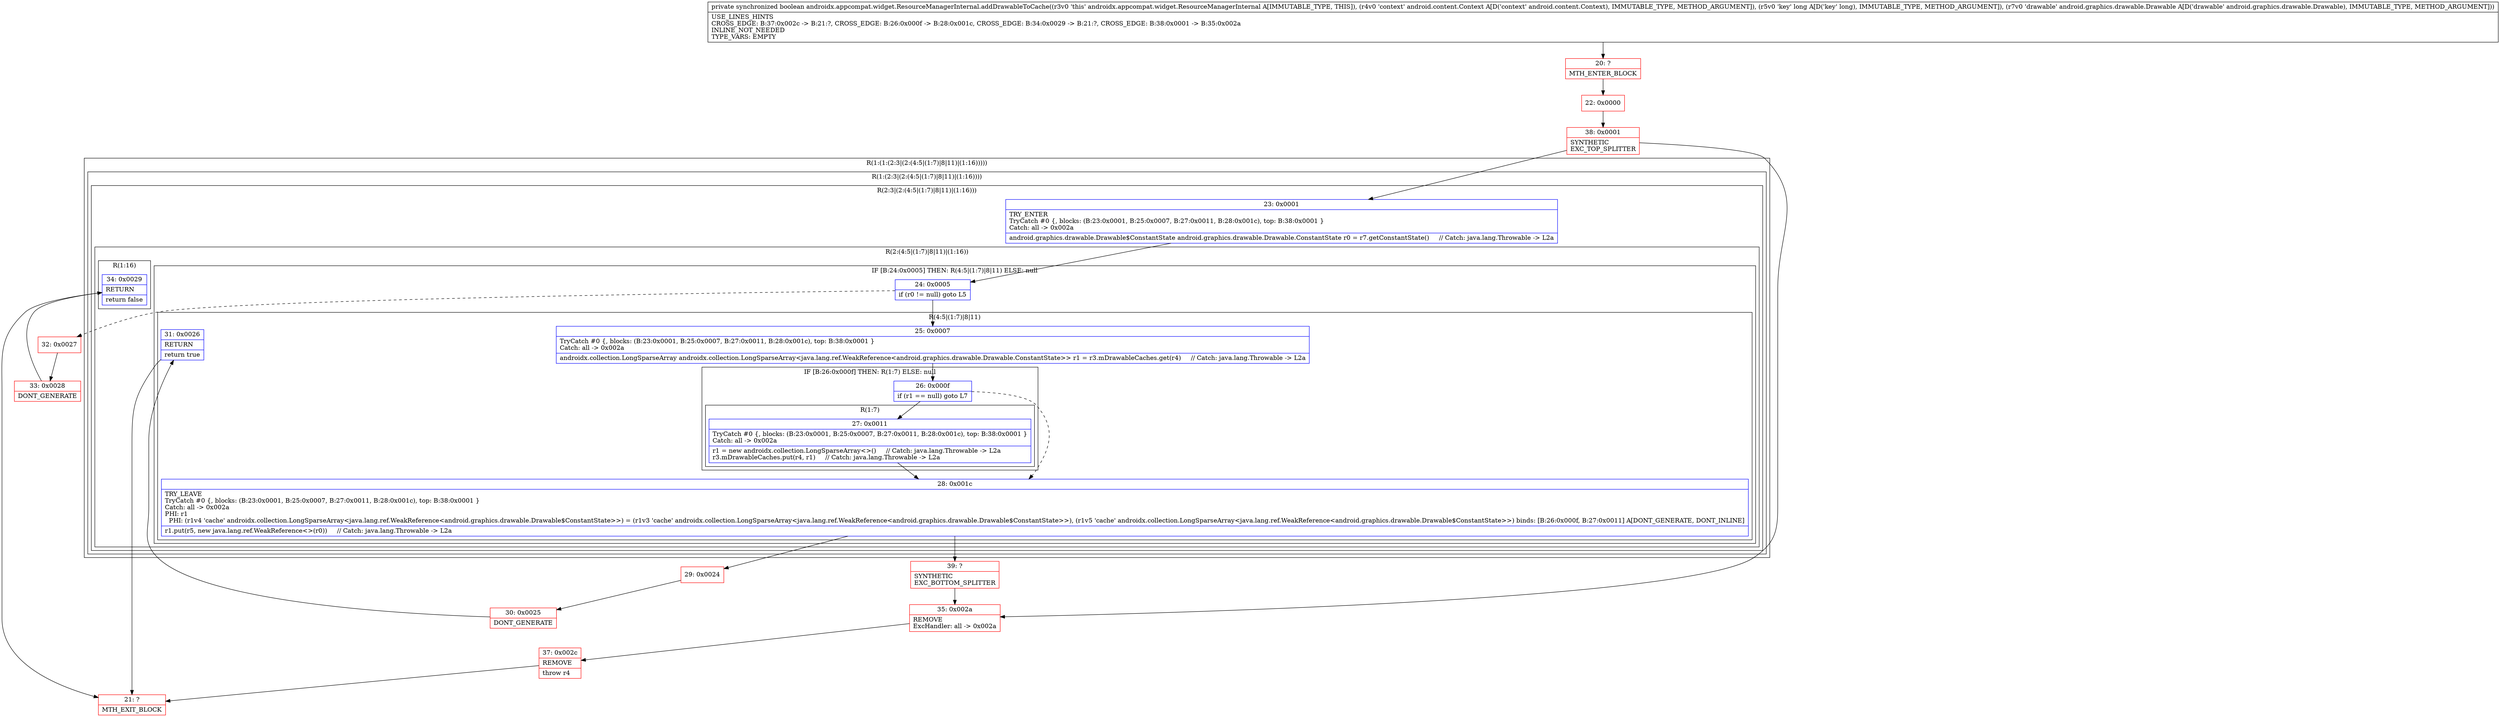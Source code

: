 digraph "CFG forandroidx.appcompat.widget.ResourceManagerInternal.addDrawableToCache(Landroid\/content\/Context;JLandroid\/graphics\/drawable\/Drawable;)Z" {
subgraph cluster_Region_28457312 {
label = "R(1:(1:(2:3|(2:(4:5|(1:7)|8|11)|(1:16)))))";
node [shape=record,color=blue];
subgraph cluster_Region_1097966290 {
label = "R(1:(2:3|(2:(4:5|(1:7)|8|11)|(1:16))))";
node [shape=record,color=blue];
subgraph cluster_Region_208550280 {
label = "R(2:3|(2:(4:5|(1:7)|8|11)|(1:16)))";
node [shape=record,color=blue];
Node_23 [shape=record,label="{23\:\ 0x0001|TRY_ENTER\lTryCatch #0 \{, blocks: (B:23:0x0001, B:25:0x0007, B:27:0x0011, B:28:0x001c), top: B:38:0x0001 \}\lCatch: all \-\> 0x002a\l|android.graphics.drawable.Drawable$ConstantState android.graphics.drawable.Drawable.ConstantState r0 = r7.getConstantState()     \/\/ Catch: java.lang.Throwable \-\> L2a\l}"];
subgraph cluster_Region_2122851813 {
label = "R(2:(4:5|(1:7)|8|11)|(1:16))";
node [shape=record,color=blue];
subgraph cluster_IfRegion_1591691482 {
label = "IF [B:24:0x0005] THEN: R(4:5|(1:7)|8|11) ELSE: null";
node [shape=record,color=blue];
Node_24 [shape=record,label="{24\:\ 0x0005|if (r0 != null) goto L5\l}"];
subgraph cluster_Region_2096404479 {
label = "R(4:5|(1:7)|8|11)";
node [shape=record,color=blue];
Node_25 [shape=record,label="{25\:\ 0x0007|TryCatch #0 \{, blocks: (B:23:0x0001, B:25:0x0007, B:27:0x0011, B:28:0x001c), top: B:38:0x0001 \}\lCatch: all \-\> 0x002a\l|androidx.collection.LongSparseArray androidx.collection.LongSparseArray\<java.lang.ref.WeakReference\<android.graphics.drawable.Drawable.ConstantState\>\> r1 = r3.mDrawableCaches.get(r4)     \/\/ Catch: java.lang.Throwable \-\> L2a\l}"];
subgraph cluster_IfRegion_504650909 {
label = "IF [B:26:0x000f] THEN: R(1:7) ELSE: null";
node [shape=record,color=blue];
Node_26 [shape=record,label="{26\:\ 0x000f|if (r1 == null) goto L7\l}"];
subgraph cluster_Region_1665899269 {
label = "R(1:7)";
node [shape=record,color=blue];
Node_27 [shape=record,label="{27\:\ 0x0011|TryCatch #0 \{, blocks: (B:23:0x0001, B:25:0x0007, B:27:0x0011, B:28:0x001c), top: B:38:0x0001 \}\lCatch: all \-\> 0x002a\l|r1 = new androidx.collection.LongSparseArray\<\>()     \/\/ Catch: java.lang.Throwable \-\> L2a\lr3.mDrawableCaches.put(r4, r1)     \/\/ Catch: java.lang.Throwable \-\> L2a\l}"];
}
}
Node_28 [shape=record,label="{28\:\ 0x001c|TRY_LEAVE\lTryCatch #0 \{, blocks: (B:23:0x0001, B:25:0x0007, B:27:0x0011, B:28:0x001c), top: B:38:0x0001 \}\lCatch: all \-\> 0x002a\lPHI: r1 \l  PHI: (r1v4 'cache' androidx.collection.LongSparseArray\<java.lang.ref.WeakReference\<android.graphics.drawable.Drawable$ConstantState\>\>) = (r1v3 'cache' androidx.collection.LongSparseArray\<java.lang.ref.WeakReference\<android.graphics.drawable.Drawable$ConstantState\>\>), (r1v5 'cache' androidx.collection.LongSparseArray\<java.lang.ref.WeakReference\<android.graphics.drawable.Drawable$ConstantState\>\>) binds: [B:26:0x000f, B:27:0x0011] A[DONT_GENERATE, DONT_INLINE]\l|r1.put(r5, new java.lang.ref.WeakReference\<\>(r0))     \/\/ Catch: java.lang.Throwable \-\> L2a\l}"];
Node_31 [shape=record,label="{31\:\ 0x0026|RETURN\l|return true\l}"];
}
}
subgraph cluster_Region_860876646 {
label = "R(1:16)";
node [shape=record,color=blue];
Node_34 [shape=record,label="{34\:\ 0x0029|RETURN\l|return false\l}"];
}
}
}
}
}
Node_20 [shape=record,color=red,label="{20\:\ ?|MTH_ENTER_BLOCK\l}"];
Node_22 [shape=record,color=red,label="{22\:\ 0x0000}"];
Node_38 [shape=record,color=red,label="{38\:\ 0x0001|SYNTHETIC\lEXC_TOP_SPLITTER\l}"];
Node_29 [shape=record,color=red,label="{29\:\ 0x0024}"];
Node_30 [shape=record,color=red,label="{30\:\ 0x0025|DONT_GENERATE\l}"];
Node_21 [shape=record,color=red,label="{21\:\ ?|MTH_EXIT_BLOCK\l}"];
Node_39 [shape=record,color=red,label="{39\:\ ?|SYNTHETIC\lEXC_BOTTOM_SPLITTER\l}"];
Node_32 [shape=record,color=red,label="{32\:\ 0x0027}"];
Node_33 [shape=record,color=red,label="{33\:\ 0x0028|DONT_GENERATE\l}"];
Node_35 [shape=record,color=red,label="{35\:\ 0x002a|REMOVE\lExcHandler: all \-\> 0x002a\l}"];
Node_37 [shape=record,color=red,label="{37\:\ 0x002c|REMOVE\l|throw r4\l}"];
MethodNode[shape=record,label="{private synchronized boolean androidx.appcompat.widget.ResourceManagerInternal.addDrawableToCache((r3v0 'this' androidx.appcompat.widget.ResourceManagerInternal A[IMMUTABLE_TYPE, THIS]), (r4v0 'context' android.content.Context A[D('context' android.content.Context), IMMUTABLE_TYPE, METHOD_ARGUMENT]), (r5v0 'key' long A[D('key' long), IMMUTABLE_TYPE, METHOD_ARGUMENT]), (r7v0 'drawable' android.graphics.drawable.Drawable A[D('drawable' android.graphics.drawable.Drawable), IMMUTABLE_TYPE, METHOD_ARGUMENT]))  | USE_LINES_HINTS\lCROSS_EDGE: B:37:0x002c \-\> B:21:?, CROSS_EDGE: B:26:0x000f \-\> B:28:0x001c, CROSS_EDGE: B:34:0x0029 \-\> B:21:?, CROSS_EDGE: B:38:0x0001 \-\> B:35:0x002a\lINLINE_NOT_NEEDED\lTYPE_VARS: EMPTY\l}"];
MethodNode -> Node_20;Node_23 -> Node_24;
Node_24 -> Node_25;
Node_24 -> Node_32[style=dashed];
Node_25 -> Node_26;
Node_26 -> Node_27;
Node_26 -> Node_28[style=dashed];
Node_27 -> Node_28;
Node_28 -> Node_29;
Node_28 -> Node_39;
Node_31 -> Node_21;
Node_34 -> Node_21;
Node_20 -> Node_22;
Node_22 -> Node_38;
Node_38 -> Node_23;
Node_38 -> Node_35;
Node_29 -> Node_30;
Node_30 -> Node_31;
Node_39 -> Node_35;
Node_32 -> Node_33;
Node_33 -> Node_34;
Node_35 -> Node_37;
Node_37 -> Node_21;
}


